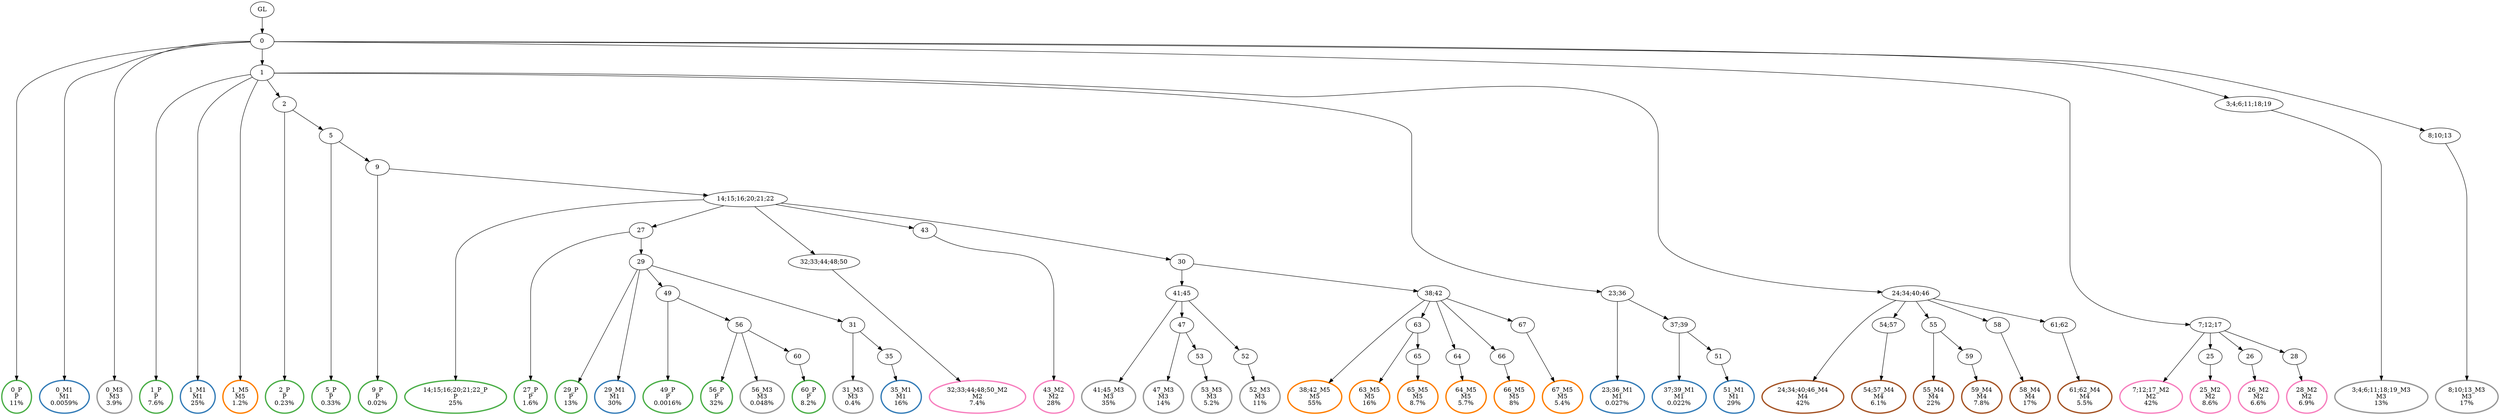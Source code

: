 digraph T {
	{
		rank=same
		85 [penwidth=3,colorscheme=set19,color=3,label="0_P\nP\n11%"]
		83 [penwidth=3,colorscheme=set19,color=3,label="1_P\nP\n7.6%"]
		81 [penwidth=3,colorscheme=set19,color=3,label="2_P\nP\n0.23%"]
		79 [penwidth=3,colorscheme=set19,color=3,label="5_P\nP\n0.33%"]
		77 [penwidth=3,colorscheme=set19,color=3,label="9_P\nP\n0.02%"]
		75 [penwidth=3,colorscheme=set19,color=3,label="14;15;16;20;21;22_P\nP\n25%"]
		73 [penwidth=3,colorscheme=set19,color=3,label="27_P\nP\n1.6%"]
		71 [penwidth=3,colorscheme=set19,color=3,label="29_P\nP\n13%"]
		69 [penwidth=3,colorscheme=set19,color=3,label="49_P\nP\n0.0016%"]
		67 [penwidth=3,colorscheme=set19,color=3,label="56_P\nP\n32%"]
		65 [penwidth=3,colorscheme=set19,color=3,label="60_P\nP\n8.2%"]
		64 [penwidth=3,colorscheme=set19,color=2,label="0_M1\nM1\n0.0059%"]
		63 [penwidth=3,colorscheme=set19,color=2,label="1_M1\nM1\n25%"]
		62 [penwidth=3,colorscheme=set19,color=2,label="29_M1\nM1\n30%"]
		59 [penwidth=3,colorscheme=set19,color=2,label="35_M1\nM1\n16%"]
		57 [penwidth=3,colorscheme=set19,color=2,label="23;36_M1\nM1\n0.027%"]
		55 [penwidth=3,colorscheme=set19,color=2,label="37;39_M1\nM1\n0.022%"]
		53 [penwidth=3,colorscheme=set19,color=2,label="51_M1\nM1\n29%"]
		51 [penwidth=3,colorscheme=set19,color=8,label="32;33;44;48;50_M2\nM2\n7.4%"]
		49 [penwidth=3,colorscheme=set19,color=8,label="43_M2\nM2\n28%"]
		47 [penwidth=3,colorscheme=set19,color=8,label="7;12;17_M2\nM2\n42%"]
		45 [penwidth=3,colorscheme=set19,color=8,label="25_M2\nM2\n8.6%"]
		43 [penwidth=3,colorscheme=set19,color=8,label="26_M2\nM2\n6.6%"]
		41 [penwidth=3,colorscheme=set19,color=8,label="28_M2\nM2\n6.9%"]
		40 [penwidth=3,colorscheme=set19,color=9,label="0_M3\nM3\n3.9%"]
		39 [penwidth=3,colorscheme=set19,color=9,label="31_M3\nM3\n0.4%"]
		38 [penwidth=3,colorscheme=set19,color=9,label="56_M3\nM3\n0.048%"]
		35 [penwidth=3,colorscheme=set19,color=9,label="41;45_M3\nM3\n35%"]
		33 [penwidth=3,colorscheme=set19,color=9,label="47_M3\nM3\n14%"]
		31 [penwidth=3,colorscheme=set19,color=9,label="53_M3\nM3\n5.2%"]
		29 [penwidth=3,colorscheme=set19,color=9,label="52_M3\nM3\n11%"]
		27 [penwidth=3,colorscheme=set19,color=9,label="3;4;6;11;18;19_M3\nM3\n13%"]
		25 [penwidth=3,colorscheme=set19,color=9,label="8;10;13_M3\nM3\n17%"]
		23 [penwidth=3,colorscheme=set19,color=7,label="24;34;40;46_M4\nM4\n42%"]
		21 [penwidth=3,colorscheme=set19,color=7,label="54;57_M4\nM4\n6.1%"]
		19 [penwidth=3,colorscheme=set19,color=7,label="55_M4\nM4\n22%"]
		17 [penwidth=3,colorscheme=set19,color=7,label="59_M4\nM4\n7.8%"]
		15 [penwidth=3,colorscheme=set19,color=7,label="58_M4\nM4\n17%"]
		13 [penwidth=3,colorscheme=set19,color=7,label="61;62_M4\nM4\n5.5%"]
		12 [penwidth=3,colorscheme=set19,color=5,label="1_M5\nM5\n1.2%"]
		10 [penwidth=3,colorscheme=set19,color=5,label="38;42_M5\nM5\n55%"]
		8 [penwidth=3,colorscheme=set19,color=5,label="63_M5\nM5\n16%"]
		6 [penwidth=3,colorscheme=set19,color=5,label="65_M5\nM5\n8.7%"]
		4 [penwidth=3,colorscheme=set19,color=5,label="64_M5\nM5\n5.7%"]
		2 [penwidth=3,colorscheme=set19,color=5,label="66_M5\nM5\n8%"]
		0 [penwidth=3,colorscheme=set19,color=5,label="67_M5\nM5\n5.4%"]
	}
	87 [label="GL"]
	86 [label="0"]
	84 [label="1"]
	82 [label="2"]
	80 [label="5"]
	78 [label="9"]
	76 [label="14;15;16;20;21;22"]
	74 [label="27"]
	72 [label="29"]
	70 [label="49"]
	68 [label="56"]
	66 [label="60"]
	61 [label="31"]
	60 [label="35"]
	58 [label="23;36"]
	56 [label="37;39"]
	54 [label="51"]
	52 [label="32;33;44;48;50"]
	50 [label="43"]
	48 [label="7;12;17"]
	46 [label="25"]
	44 [label="26"]
	42 [label="28"]
	37 [label="30"]
	36 [label="41;45"]
	34 [label="47"]
	32 [label="53"]
	30 [label="52"]
	28 [label="3;4;6;11;18;19"]
	26 [label="8;10;13"]
	24 [label="24;34;40;46"]
	22 [label="54;57"]
	20 [label="55"]
	18 [label="59"]
	16 [label="58"]
	14 [label="61;62"]
	11 [label="38;42"]
	9 [label="63"]
	7 [label="65"]
	5 [label="64"]
	3 [label="66"]
	1 [label="67"]
	87 -> 86
	86 -> 85
	86 -> 84
	86 -> 64
	86 -> 48
	86 -> 40
	86 -> 28
	86 -> 26
	84 -> 83
	84 -> 82
	84 -> 63
	84 -> 58
	84 -> 24
	84 -> 12
	82 -> 81
	82 -> 80
	80 -> 79
	80 -> 78
	78 -> 77
	78 -> 76
	76 -> 75
	76 -> 74
	76 -> 52
	76 -> 50
	76 -> 37
	74 -> 73
	74 -> 72
	72 -> 71
	72 -> 70
	72 -> 62
	72 -> 61
	70 -> 69
	70 -> 68
	68 -> 67
	68 -> 66
	68 -> 38
	66 -> 65
	61 -> 60
	61 -> 39
	60 -> 59
	58 -> 57
	58 -> 56
	56 -> 55
	56 -> 54
	54 -> 53
	52 -> 51
	50 -> 49
	48 -> 47
	48 -> 46
	48 -> 44
	48 -> 42
	46 -> 45
	44 -> 43
	42 -> 41
	37 -> 36
	37 -> 11
	36 -> 35
	36 -> 34
	36 -> 30
	34 -> 33
	34 -> 32
	32 -> 31
	30 -> 29
	28 -> 27
	26 -> 25
	24 -> 23
	24 -> 22
	24 -> 20
	24 -> 16
	24 -> 14
	22 -> 21
	20 -> 19
	20 -> 18
	18 -> 17
	16 -> 15
	14 -> 13
	11 -> 10
	11 -> 9
	11 -> 5
	11 -> 3
	11 -> 1
	9 -> 8
	9 -> 7
	7 -> 6
	5 -> 4
	3 -> 2
	1 -> 0
}
